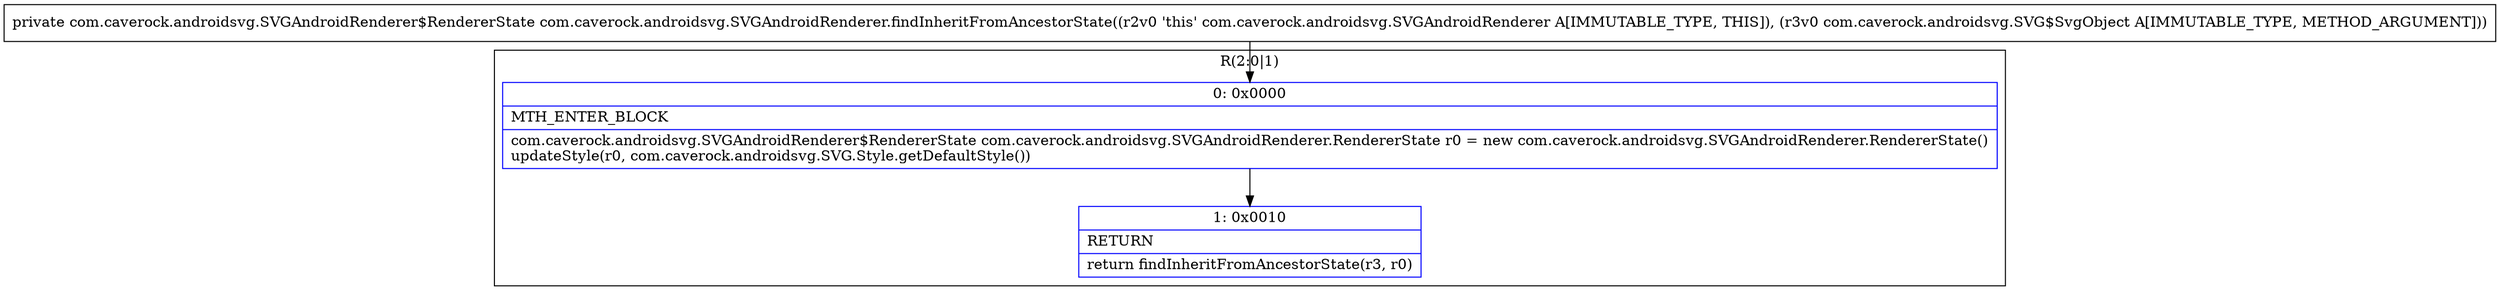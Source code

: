 digraph "CFG forcom.caverock.androidsvg.SVGAndroidRenderer.findInheritFromAncestorState(Lcom\/caverock\/androidsvg\/SVG$SvgObject;)Lcom\/caverock\/androidsvg\/SVGAndroidRenderer$RendererState;" {
subgraph cluster_Region_2008775502 {
label = "R(2:0|1)";
node [shape=record,color=blue];
Node_0 [shape=record,label="{0\:\ 0x0000|MTH_ENTER_BLOCK\l|com.caverock.androidsvg.SVGAndroidRenderer$RendererState com.caverock.androidsvg.SVGAndroidRenderer.RendererState r0 = new com.caverock.androidsvg.SVGAndroidRenderer.RendererState()\lupdateStyle(r0, com.caverock.androidsvg.SVG.Style.getDefaultStyle())\l}"];
Node_1 [shape=record,label="{1\:\ 0x0010|RETURN\l|return findInheritFromAncestorState(r3, r0)\l}"];
}
MethodNode[shape=record,label="{private com.caverock.androidsvg.SVGAndroidRenderer$RendererState com.caverock.androidsvg.SVGAndroidRenderer.findInheritFromAncestorState((r2v0 'this' com.caverock.androidsvg.SVGAndroidRenderer A[IMMUTABLE_TYPE, THIS]), (r3v0 com.caverock.androidsvg.SVG$SvgObject A[IMMUTABLE_TYPE, METHOD_ARGUMENT])) }"];
MethodNode -> Node_0;
Node_0 -> Node_1;
}

